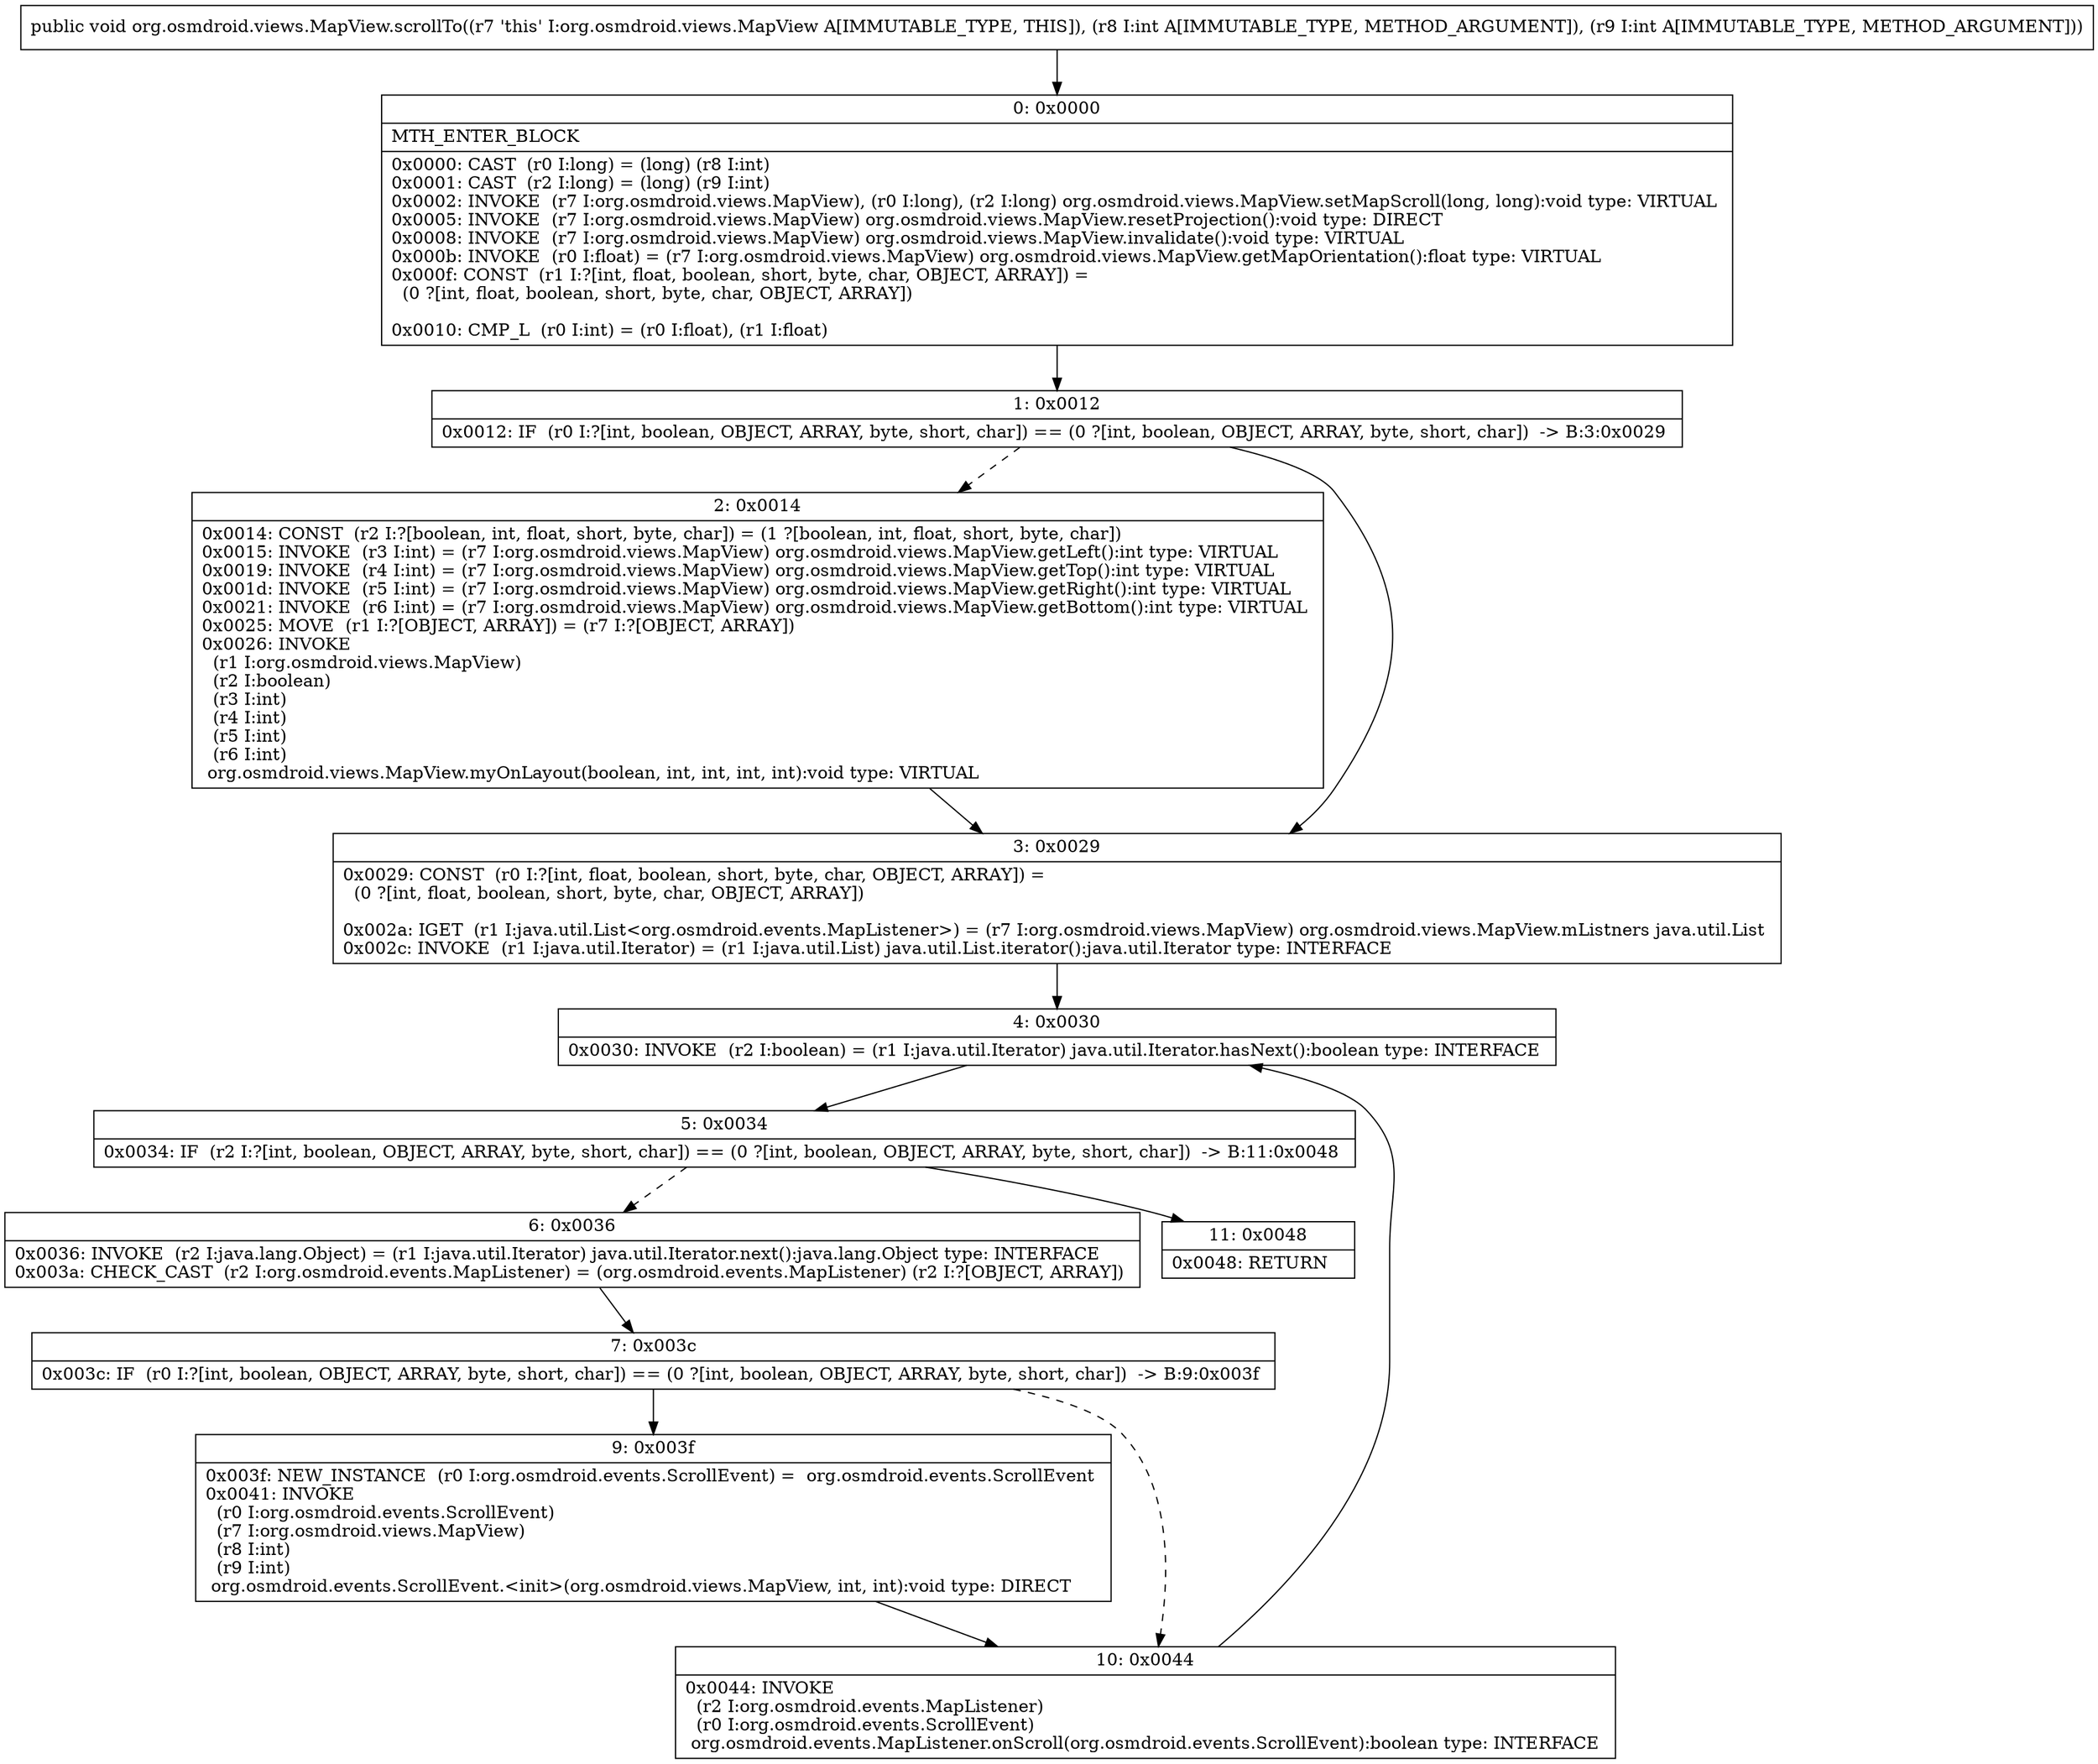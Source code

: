 digraph "CFG fororg.osmdroid.views.MapView.scrollTo(II)V" {
Node_0 [shape=record,label="{0\:\ 0x0000|MTH_ENTER_BLOCK\l|0x0000: CAST  (r0 I:long) = (long) (r8 I:int) \l0x0001: CAST  (r2 I:long) = (long) (r9 I:int) \l0x0002: INVOKE  (r7 I:org.osmdroid.views.MapView), (r0 I:long), (r2 I:long) org.osmdroid.views.MapView.setMapScroll(long, long):void type: VIRTUAL \l0x0005: INVOKE  (r7 I:org.osmdroid.views.MapView) org.osmdroid.views.MapView.resetProjection():void type: DIRECT \l0x0008: INVOKE  (r7 I:org.osmdroid.views.MapView) org.osmdroid.views.MapView.invalidate():void type: VIRTUAL \l0x000b: INVOKE  (r0 I:float) = (r7 I:org.osmdroid.views.MapView) org.osmdroid.views.MapView.getMapOrientation():float type: VIRTUAL \l0x000f: CONST  (r1 I:?[int, float, boolean, short, byte, char, OBJECT, ARRAY]) = \l  (0 ?[int, float, boolean, short, byte, char, OBJECT, ARRAY])\l \l0x0010: CMP_L  (r0 I:int) = (r0 I:float), (r1 I:float) \l}"];
Node_1 [shape=record,label="{1\:\ 0x0012|0x0012: IF  (r0 I:?[int, boolean, OBJECT, ARRAY, byte, short, char]) == (0 ?[int, boolean, OBJECT, ARRAY, byte, short, char])  \-\> B:3:0x0029 \l}"];
Node_2 [shape=record,label="{2\:\ 0x0014|0x0014: CONST  (r2 I:?[boolean, int, float, short, byte, char]) = (1 ?[boolean, int, float, short, byte, char]) \l0x0015: INVOKE  (r3 I:int) = (r7 I:org.osmdroid.views.MapView) org.osmdroid.views.MapView.getLeft():int type: VIRTUAL \l0x0019: INVOKE  (r4 I:int) = (r7 I:org.osmdroid.views.MapView) org.osmdroid.views.MapView.getTop():int type: VIRTUAL \l0x001d: INVOKE  (r5 I:int) = (r7 I:org.osmdroid.views.MapView) org.osmdroid.views.MapView.getRight():int type: VIRTUAL \l0x0021: INVOKE  (r6 I:int) = (r7 I:org.osmdroid.views.MapView) org.osmdroid.views.MapView.getBottom():int type: VIRTUAL \l0x0025: MOVE  (r1 I:?[OBJECT, ARRAY]) = (r7 I:?[OBJECT, ARRAY]) \l0x0026: INVOKE  \l  (r1 I:org.osmdroid.views.MapView)\l  (r2 I:boolean)\l  (r3 I:int)\l  (r4 I:int)\l  (r5 I:int)\l  (r6 I:int)\l org.osmdroid.views.MapView.myOnLayout(boolean, int, int, int, int):void type: VIRTUAL \l}"];
Node_3 [shape=record,label="{3\:\ 0x0029|0x0029: CONST  (r0 I:?[int, float, boolean, short, byte, char, OBJECT, ARRAY]) = \l  (0 ?[int, float, boolean, short, byte, char, OBJECT, ARRAY])\l \l0x002a: IGET  (r1 I:java.util.List\<org.osmdroid.events.MapListener\>) = (r7 I:org.osmdroid.views.MapView) org.osmdroid.views.MapView.mListners java.util.List \l0x002c: INVOKE  (r1 I:java.util.Iterator) = (r1 I:java.util.List) java.util.List.iterator():java.util.Iterator type: INTERFACE \l}"];
Node_4 [shape=record,label="{4\:\ 0x0030|0x0030: INVOKE  (r2 I:boolean) = (r1 I:java.util.Iterator) java.util.Iterator.hasNext():boolean type: INTERFACE \l}"];
Node_5 [shape=record,label="{5\:\ 0x0034|0x0034: IF  (r2 I:?[int, boolean, OBJECT, ARRAY, byte, short, char]) == (0 ?[int, boolean, OBJECT, ARRAY, byte, short, char])  \-\> B:11:0x0048 \l}"];
Node_6 [shape=record,label="{6\:\ 0x0036|0x0036: INVOKE  (r2 I:java.lang.Object) = (r1 I:java.util.Iterator) java.util.Iterator.next():java.lang.Object type: INTERFACE \l0x003a: CHECK_CAST  (r2 I:org.osmdroid.events.MapListener) = (org.osmdroid.events.MapListener) (r2 I:?[OBJECT, ARRAY]) \l}"];
Node_7 [shape=record,label="{7\:\ 0x003c|0x003c: IF  (r0 I:?[int, boolean, OBJECT, ARRAY, byte, short, char]) == (0 ?[int, boolean, OBJECT, ARRAY, byte, short, char])  \-\> B:9:0x003f \l}"];
Node_9 [shape=record,label="{9\:\ 0x003f|0x003f: NEW_INSTANCE  (r0 I:org.osmdroid.events.ScrollEvent) =  org.osmdroid.events.ScrollEvent \l0x0041: INVOKE  \l  (r0 I:org.osmdroid.events.ScrollEvent)\l  (r7 I:org.osmdroid.views.MapView)\l  (r8 I:int)\l  (r9 I:int)\l org.osmdroid.events.ScrollEvent.\<init\>(org.osmdroid.views.MapView, int, int):void type: DIRECT \l}"];
Node_10 [shape=record,label="{10\:\ 0x0044|0x0044: INVOKE  \l  (r2 I:org.osmdroid.events.MapListener)\l  (r0 I:org.osmdroid.events.ScrollEvent)\l org.osmdroid.events.MapListener.onScroll(org.osmdroid.events.ScrollEvent):boolean type: INTERFACE \l}"];
Node_11 [shape=record,label="{11\:\ 0x0048|0x0048: RETURN   \l}"];
MethodNode[shape=record,label="{public void org.osmdroid.views.MapView.scrollTo((r7 'this' I:org.osmdroid.views.MapView A[IMMUTABLE_TYPE, THIS]), (r8 I:int A[IMMUTABLE_TYPE, METHOD_ARGUMENT]), (r9 I:int A[IMMUTABLE_TYPE, METHOD_ARGUMENT])) }"];
MethodNode -> Node_0;
Node_0 -> Node_1;
Node_1 -> Node_2[style=dashed];
Node_1 -> Node_3;
Node_2 -> Node_3;
Node_3 -> Node_4;
Node_4 -> Node_5;
Node_5 -> Node_6[style=dashed];
Node_5 -> Node_11;
Node_6 -> Node_7;
Node_7 -> Node_9;
Node_7 -> Node_10[style=dashed];
Node_9 -> Node_10;
Node_10 -> Node_4;
}

